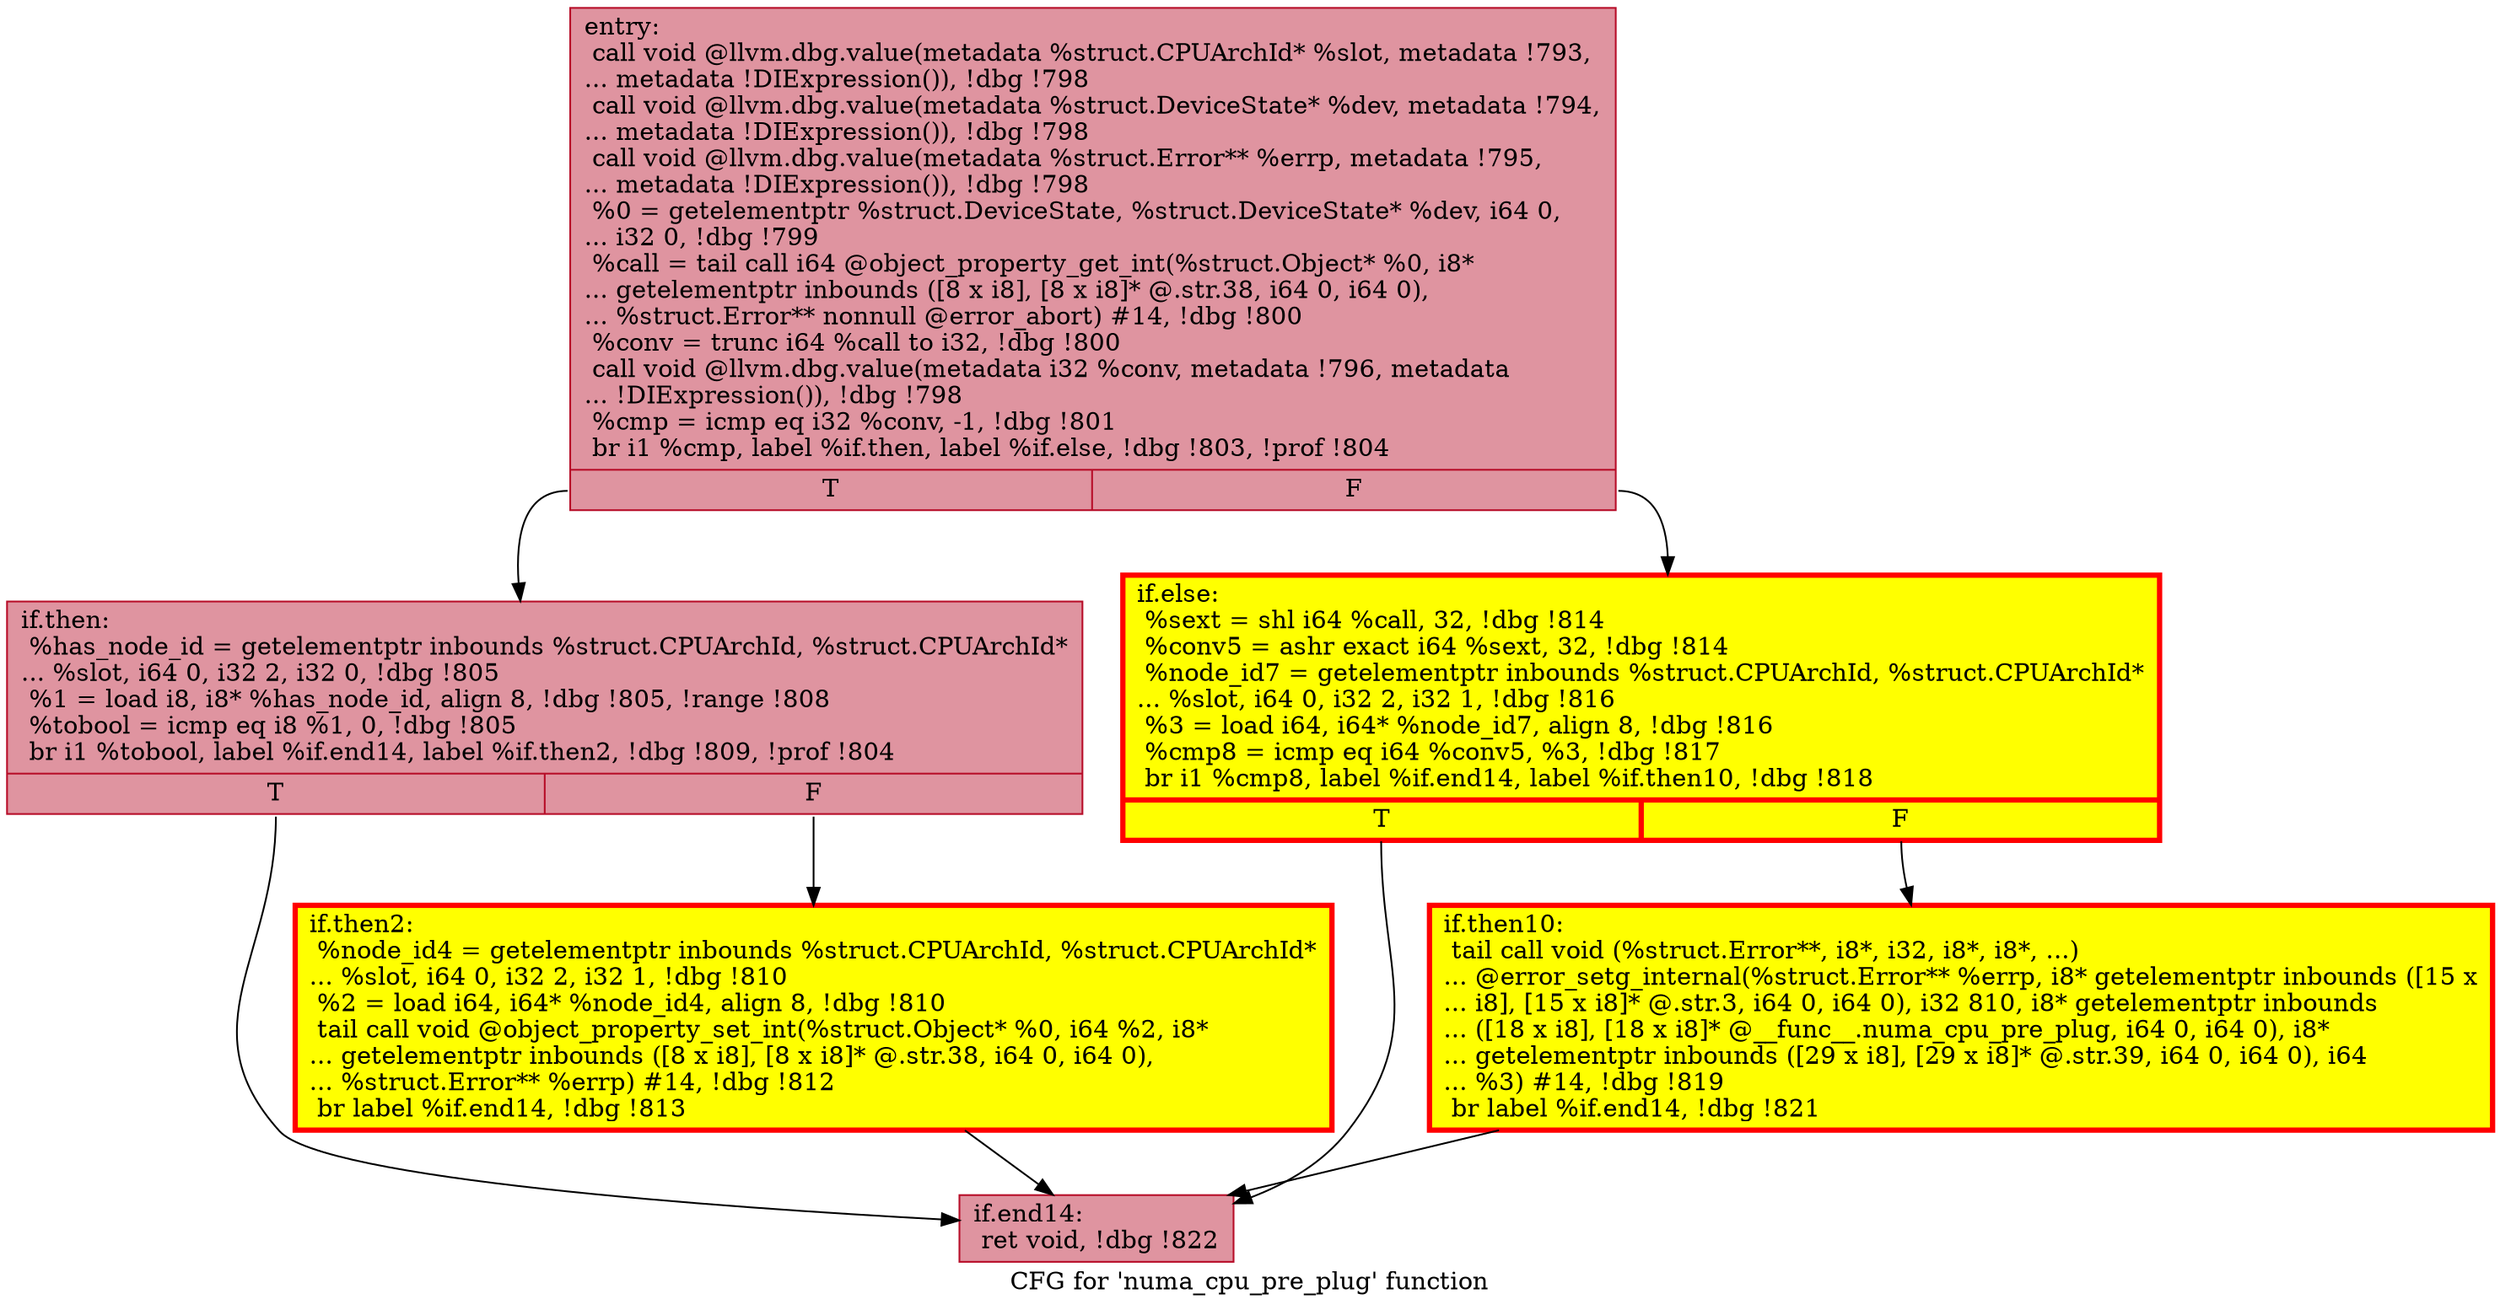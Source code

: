 digraph "CFG for 'numa_cpu_pre_plug' function" {
	label="CFG for 'numa_cpu_pre_plug' function";

	Node0x5609109f1590 [shape=record,color="#b70d28ff", style=filled, fillcolor="#b70d2870",label="{entry:\l  call void @llvm.dbg.value(metadata %struct.CPUArchId* %slot, metadata !793,\l... metadata !DIExpression()), !dbg !798\l  call void @llvm.dbg.value(metadata %struct.DeviceState* %dev, metadata !794,\l... metadata !DIExpression()), !dbg !798\l  call void @llvm.dbg.value(metadata %struct.Error** %errp, metadata !795,\l... metadata !DIExpression()), !dbg !798\l  %0 = getelementptr %struct.DeviceState, %struct.DeviceState* %dev, i64 0,\l... i32 0, !dbg !799\l  %call = tail call i64 @object_property_get_int(%struct.Object* %0, i8*\l... getelementptr inbounds ([8 x i8], [8 x i8]* @.str.38, i64 0, i64 0),\l... %struct.Error** nonnull @error_abort) #14, !dbg !800\l  %conv = trunc i64 %call to i32, !dbg !800\l  call void @llvm.dbg.value(metadata i32 %conv, metadata !796, metadata\l... !DIExpression()), !dbg !798\l  %cmp = icmp eq i32 %conv, -1, !dbg !801\l  br i1 %cmp, label %if.then, label %if.else, !dbg !803, !prof !804\l|{<s0>T|<s1>F}}"];
	Node0x5609109f1590:s0 -> Node0x5609109f5d60;
	Node0x5609109f1590:s1 -> Node0x5609109f5e20;
	Node0x5609109f5d60 [shape=record,color="#b70d28ff", style=filled, fillcolor="#b70d2870",label="{if.then:                                          \l  %has_node_id = getelementptr inbounds %struct.CPUArchId, %struct.CPUArchId*\l... %slot, i64 0, i32 2, i32 0, !dbg !805\l  %1 = load i8, i8* %has_node_id, align 8, !dbg !805, !range !808\l  %tobool = icmp eq i8 %1, 0, !dbg !805\l  br i1 %tobool, label %if.end14, label %if.then2, !dbg !809, !prof !804\l|{<s0>T|<s1>F}}"];
	Node0x5609109f5d60:s0 -> Node0x5609109f5db0;
	Node0x5609109f5d60:s1 -> Node0x5609109f6310;
	Node0x5609109f6310 [shape=record,penwidth=3.0, style="filled", color="red", fillcolor="yellow",label="{if.then2:                                         \l  %node_id4 = getelementptr inbounds %struct.CPUArchId, %struct.CPUArchId*\l... %slot, i64 0, i32 2, i32 1, !dbg !810\l  %2 = load i64, i64* %node_id4, align 8, !dbg !810\l  tail call void @object_property_set_int(%struct.Object* %0, i64 %2, i8*\l... getelementptr inbounds ([8 x i8], [8 x i8]* @.str.38, i64 0, i64 0),\l... %struct.Error** %errp) #14, !dbg !812\l  br label %if.end14, !dbg !813\l}"];
	Node0x5609109f6310 -> Node0x5609109f5db0;
	Node0x5609109f5e20 [shape=record,penwidth=3.0, style="filled", color="red", fillcolor="yellow",label="{if.else:                                          \l  %sext = shl i64 %call, 32, !dbg !814\l  %conv5 = ashr exact i64 %sext, 32, !dbg !814\l  %node_id7 = getelementptr inbounds %struct.CPUArchId, %struct.CPUArchId*\l... %slot, i64 0, i32 2, i32 1, !dbg !816\l  %3 = load i64, i64* %node_id7, align 8, !dbg !816\l  %cmp8 = icmp eq i64 %conv5, %3, !dbg !817\l  br i1 %cmp8, label %if.end14, label %if.then10, !dbg !818\l|{<s0>T|<s1>F}}"];
	Node0x5609109f5e20:s0 -> Node0x5609109f5db0;
	Node0x5609109f5e20:s1 -> Node0x5609109f7bd0;
	Node0x5609109f7bd0 [shape=record,penwidth=3.0, style="filled", color="red", fillcolor="yellow",label="{if.then10:                                        \l  tail call void (%struct.Error**, i8*, i32, i8*, i8*, ...)\l... @error_setg_internal(%struct.Error** %errp, i8* getelementptr inbounds ([15 x\l... i8], [15 x i8]* @.str.3, i64 0, i64 0), i32 810, i8* getelementptr inbounds\l... ([18 x i8], [18 x i8]* @__func__.numa_cpu_pre_plug, i64 0, i64 0), i8*\l... getelementptr inbounds ([29 x i8], [29 x i8]* @.str.39, i64 0, i64 0), i64\l... %3) #14, !dbg !819\l  br label %if.end14, !dbg !821\l}"];
	Node0x5609109f7bd0 -> Node0x5609109f5db0;
	Node0x5609109f5db0 [shape=record,color="#b70d28ff", style=filled, fillcolor="#b70d2870",label="{if.end14:                                         \l  ret void, !dbg !822\l}"];
}
